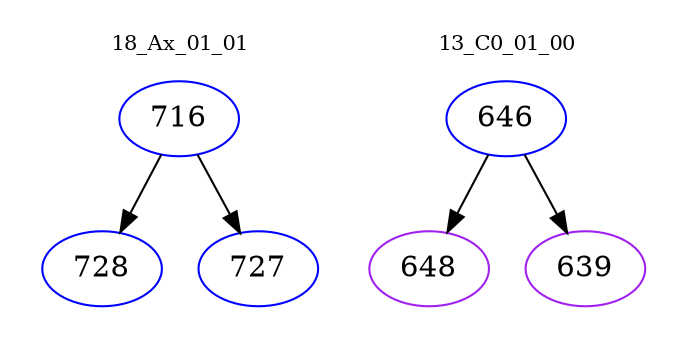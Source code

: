 digraph{
subgraph cluster_0 {
color = white
label = "18_Ax_01_01";
fontsize=10;
T0_716 [label="716", color="blue"]
T0_716 -> T0_728 [color="black"]
T0_728 [label="728", color="blue"]
T0_716 -> T0_727 [color="black"]
T0_727 [label="727", color="blue"]
}
subgraph cluster_1 {
color = white
label = "13_C0_01_00";
fontsize=10;
T1_646 [label="646", color="blue"]
T1_646 -> T1_648 [color="black"]
T1_648 [label="648", color="purple"]
T1_646 -> T1_639 [color="black"]
T1_639 [label="639", color="purple"]
}
}
